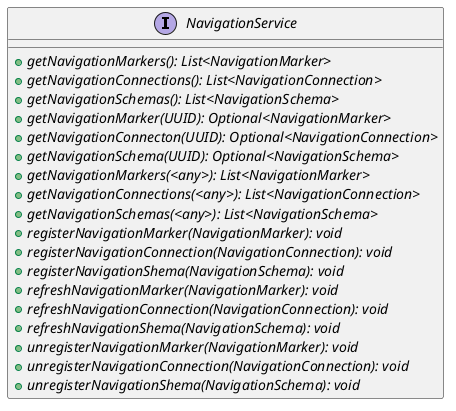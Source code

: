 @startuml

    interface NavigationService {
        {abstract} +getNavigationMarkers(): List<NavigationMarker>
        {abstract} +getNavigationConnections(): List<NavigationConnection>
        {abstract} +getNavigationSchemas(): List<NavigationSchema>
        {abstract} +getNavigationMarker(UUID): Optional<NavigationMarker>
        {abstract} +getNavigationConnecton(UUID): Optional<NavigationConnection>
        {abstract} +getNavigationSchema(UUID): Optional<NavigationSchema>
        {abstract} +getNavigationMarkers(<any>): List<NavigationMarker>
        {abstract} +getNavigationConnections(<any>): List<NavigationConnection>
        {abstract} +getNavigationSchemas(<any>): List<NavigationSchema>
        {abstract} +registerNavigationMarker(NavigationMarker): void
        {abstract} +registerNavigationConnection(NavigationConnection): void
        {abstract} +registerNavigationShema(NavigationSchema): void
        {abstract} +refreshNavigationMarker(NavigationMarker): void
        {abstract} +refreshNavigationConnection(NavigationConnection): void
        {abstract} +refreshNavigationShema(NavigationSchema): void
        {abstract} +unregisterNavigationMarker(NavigationMarker): void
        {abstract} +unregisterNavigationConnection(NavigationConnection): void
        {abstract} +unregisterNavigationShema(NavigationSchema): void
    }

@enduml
